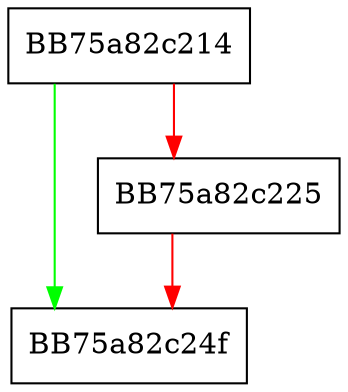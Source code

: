 digraph _Tidy {
  node [shape="box"];
  graph [splines=ortho];
  BB75a82c214 -> BB75a82c24f [color="green"];
  BB75a82c214 -> BB75a82c225 [color="red"];
  BB75a82c225 -> BB75a82c24f [color="red"];
}